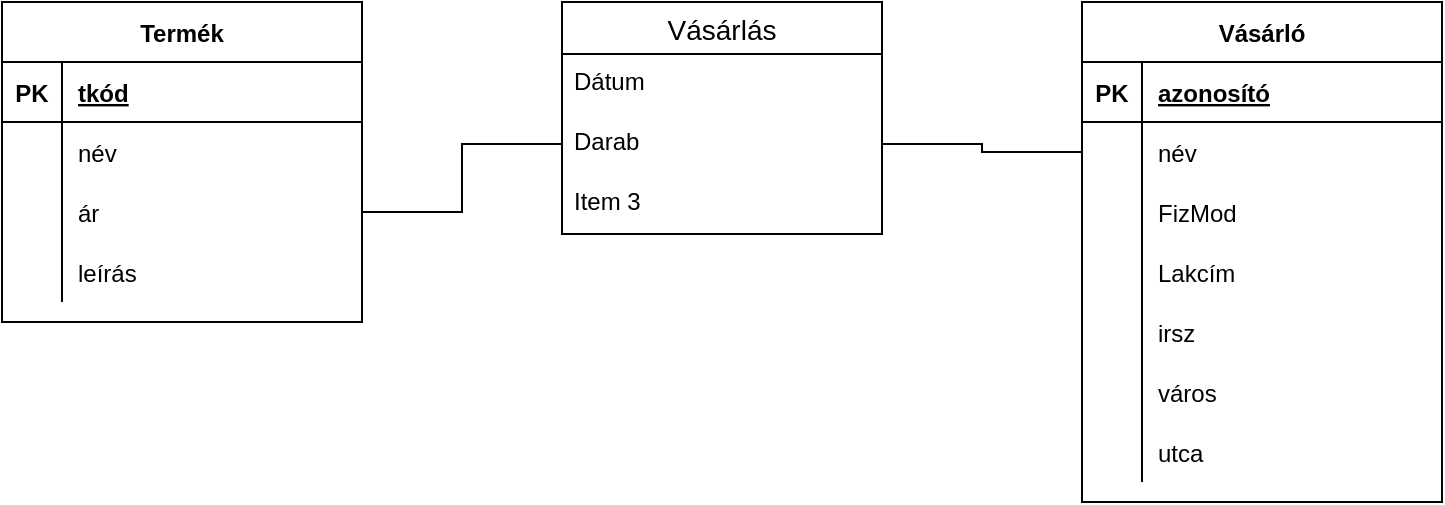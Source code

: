 <mxfile version="20.5.1" type="device"><diagram id="C5RBs43oDa-KdzZeNtuy" name="Page-1"><mxGraphModel dx="1038" dy="571" grid="1" gridSize="10" guides="1" tooltips="1" connect="1" arrows="1" fold="1" page="0" pageScale="1" pageWidth="827" pageHeight="1169" math="0" shadow="0"><root><mxCell id="WIyWlLk6GJQsqaUBKTNV-0"/><mxCell id="WIyWlLk6GJQsqaUBKTNV-1" parent="WIyWlLk6GJQsqaUBKTNV-0"/><mxCell id="GbVckQGtG-X9XD_L6OzD-0" value="Vásárló" style="shape=table;startSize=30;container=1;collapsible=1;childLayout=tableLayout;fixedRows=1;rowLines=0;fontStyle=1;align=center;resizeLast=1;" parent="WIyWlLk6GJQsqaUBKTNV-1" vertex="1"><mxGeometry x="560" y="160" width="180" height="250" as="geometry"/></mxCell><mxCell id="GbVckQGtG-X9XD_L6OzD-1" value="" style="shape=tableRow;horizontal=0;startSize=0;swimlaneHead=0;swimlaneBody=0;fillColor=none;collapsible=0;dropTarget=0;points=[[0,0.5],[1,0.5]];portConstraint=eastwest;top=0;left=0;right=0;bottom=1;" parent="GbVckQGtG-X9XD_L6OzD-0" vertex="1"><mxGeometry y="30" width="180" height="30" as="geometry"/></mxCell><mxCell id="GbVckQGtG-X9XD_L6OzD-2" value="PK" style="shape=partialRectangle;connectable=0;fillColor=none;top=0;left=0;bottom=0;right=0;fontStyle=1;overflow=hidden;" parent="GbVckQGtG-X9XD_L6OzD-1" vertex="1"><mxGeometry width="30" height="30" as="geometry"><mxRectangle width="30" height="30" as="alternateBounds"/></mxGeometry></mxCell><mxCell id="GbVckQGtG-X9XD_L6OzD-3" value="azonosító" style="shape=partialRectangle;connectable=0;fillColor=none;top=0;left=0;bottom=0;right=0;align=left;spacingLeft=6;fontStyle=5;overflow=hidden;" parent="GbVckQGtG-X9XD_L6OzD-1" vertex="1"><mxGeometry x="30" width="150" height="30" as="geometry"><mxRectangle width="150" height="30" as="alternateBounds"/></mxGeometry></mxCell><mxCell id="GbVckQGtG-X9XD_L6OzD-4" value="" style="shape=tableRow;horizontal=0;startSize=0;swimlaneHead=0;swimlaneBody=0;fillColor=none;collapsible=0;dropTarget=0;points=[[0,0.5],[1,0.5]];portConstraint=eastwest;top=0;left=0;right=0;bottom=0;" parent="GbVckQGtG-X9XD_L6OzD-0" vertex="1"><mxGeometry y="60" width="180" height="30" as="geometry"/></mxCell><mxCell id="GbVckQGtG-X9XD_L6OzD-5" value="" style="shape=partialRectangle;connectable=0;fillColor=none;top=0;left=0;bottom=0;right=0;editable=1;overflow=hidden;" parent="GbVckQGtG-X9XD_L6OzD-4" vertex="1"><mxGeometry width="30" height="30" as="geometry"><mxRectangle width="30" height="30" as="alternateBounds"/></mxGeometry></mxCell><mxCell id="GbVckQGtG-X9XD_L6OzD-6" value="név" style="shape=partialRectangle;connectable=0;fillColor=none;top=0;left=0;bottom=0;right=0;align=left;spacingLeft=6;overflow=hidden;" parent="GbVckQGtG-X9XD_L6OzD-4" vertex="1"><mxGeometry x="30" width="150" height="30" as="geometry"><mxRectangle width="150" height="30" as="alternateBounds"/></mxGeometry></mxCell><mxCell id="GbVckQGtG-X9XD_L6OzD-7" value="" style="shape=tableRow;horizontal=0;startSize=0;swimlaneHead=0;swimlaneBody=0;fillColor=none;collapsible=0;dropTarget=0;points=[[0,0.5],[1,0.5]];portConstraint=eastwest;top=0;left=0;right=0;bottom=0;" parent="GbVckQGtG-X9XD_L6OzD-0" vertex="1"><mxGeometry y="90" width="180" height="30" as="geometry"/></mxCell><mxCell id="GbVckQGtG-X9XD_L6OzD-8" value="" style="shape=partialRectangle;connectable=0;fillColor=none;top=0;left=0;bottom=0;right=0;editable=1;overflow=hidden;" parent="GbVckQGtG-X9XD_L6OzD-7" vertex="1"><mxGeometry width="30" height="30" as="geometry"><mxRectangle width="30" height="30" as="alternateBounds"/></mxGeometry></mxCell><mxCell id="GbVckQGtG-X9XD_L6OzD-9" value="FizMod" style="shape=partialRectangle;connectable=0;fillColor=none;top=0;left=0;bottom=0;right=0;align=left;spacingLeft=6;overflow=hidden;" parent="GbVckQGtG-X9XD_L6OzD-7" vertex="1"><mxGeometry x="30" width="150" height="30" as="geometry"><mxRectangle width="150" height="30" as="alternateBounds"/></mxGeometry></mxCell><mxCell id="GbVckQGtG-X9XD_L6OzD-10" value="" style="shape=tableRow;horizontal=0;startSize=0;swimlaneHead=0;swimlaneBody=0;fillColor=none;collapsible=0;dropTarget=0;points=[[0,0.5],[1,0.5]];portConstraint=eastwest;top=0;left=0;right=0;bottom=0;" parent="GbVckQGtG-X9XD_L6OzD-0" vertex="1"><mxGeometry y="120" width="180" height="30" as="geometry"/></mxCell><mxCell id="GbVckQGtG-X9XD_L6OzD-11" value="" style="shape=partialRectangle;connectable=0;fillColor=none;top=0;left=0;bottom=0;right=0;editable=1;overflow=hidden;" parent="GbVckQGtG-X9XD_L6OzD-10" vertex="1"><mxGeometry width="30" height="30" as="geometry"><mxRectangle width="30" height="30" as="alternateBounds"/></mxGeometry></mxCell><mxCell id="GbVckQGtG-X9XD_L6OzD-12" value="Lakcím" style="shape=partialRectangle;connectable=0;fillColor=none;top=0;left=0;bottom=0;right=0;align=left;spacingLeft=6;overflow=hidden;" parent="GbVckQGtG-X9XD_L6OzD-10" vertex="1"><mxGeometry x="30" width="150" height="30" as="geometry"><mxRectangle width="150" height="30" as="alternateBounds"/></mxGeometry></mxCell><mxCell id="GbVckQGtG-X9XD_L6OzD-27" value="" style="shape=tableRow;horizontal=0;startSize=0;swimlaneHead=0;swimlaneBody=0;fillColor=none;collapsible=0;dropTarget=0;points=[[0,0.5],[1,0.5]];portConstraint=eastwest;top=0;left=0;right=0;bottom=0;" parent="GbVckQGtG-X9XD_L6OzD-0" vertex="1"><mxGeometry y="150" width="180" height="30" as="geometry"/></mxCell><mxCell id="GbVckQGtG-X9XD_L6OzD-28" value="" style="shape=partialRectangle;connectable=0;fillColor=none;top=0;left=0;bottom=0;right=0;editable=1;overflow=hidden;" parent="GbVckQGtG-X9XD_L6OzD-27" vertex="1"><mxGeometry width="30" height="30" as="geometry"><mxRectangle width="30" height="30" as="alternateBounds"/></mxGeometry></mxCell><mxCell id="GbVckQGtG-X9XD_L6OzD-29" value="irsz" style="shape=partialRectangle;connectable=0;fillColor=none;top=0;left=0;bottom=0;right=0;align=left;spacingLeft=6;overflow=hidden;" parent="GbVckQGtG-X9XD_L6OzD-27" vertex="1"><mxGeometry x="30" width="150" height="30" as="geometry"><mxRectangle width="150" height="30" as="alternateBounds"/></mxGeometry></mxCell><mxCell id="GbVckQGtG-X9XD_L6OzD-31" value="" style="shape=tableRow;horizontal=0;startSize=0;swimlaneHead=0;swimlaneBody=0;fillColor=none;collapsible=0;dropTarget=0;points=[[0,0.5],[1,0.5]];portConstraint=eastwest;top=0;left=0;right=0;bottom=0;" parent="GbVckQGtG-X9XD_L6OzD-0" vertex="1"><mxGeometry y="180" width="180" height="30" as="geometry"/></mxCell><mxCell id="GbVckQGtG-X9XD_L6OzD-32" value="" style="shape=partialRectangle;connectable=0;fillColor=none;top=0;left=0;bottom=0;right=0;editable=1;overflow=hidden;" parent="GbVckQGtG-X9XD_L6OzD-31" vertex="1"><mxGeometry width="30" height="30" as="geometry"><mxRectangle width="30" height="30" as="alternateBounds"/></mxGeometry></mxCell><mxCell id="GbVckQGtG-X9XD_L6OzD-33" value="város" style="shape=partialRectangle;connectable=0;fillColor=none;top=0;left=0;bottom=0;right=0;align=left;spacingLeft=6;overflow=hidden;" parent="GbVckQGtG-X9XD_L6OzD-31" vertex="1"><mxGeometry x="30" width="150" height="30" as="geometry"><mxRectangle width="150" height="30" as="alternateBounds"/></mxGeometry></mxCell><mxCell id="GbVckQGtG-X9XD_L6OzD-35" value="" style="shape=tableRow;horizontal=0;startSize=0;swimlaneHead=0;swimlaneBody=0;fillColor=none;collapsible=0;dropTarget=0;points=[[0,0.5],[1,0.5]];portConstraint=eastwest;top=0;left=0;right=0;bottom=0;" parent="GbVckQGtG-X9XD_L6OzD-0" vertex="1"><mxGeometry y="210" width="180" height="30" as="geometry"/></mxCell><mxCell id="GbVckQGtG-X9XD_L6OzD-36" value="" style="shape=partialRectangle;connectable=0;fillColor=none;top=0;left=0;bottom=0;right=0;editable=1;overflow=hidden;" parent="GbVckQGtG-X9XD_L6OzD-35" vertex="1"><mxGeometry width="30" height="30" as="geometry"><mxRectangle width="30" height="30" as="alternateBounds"/></mxGeometry></mxCell><mxCell id="GbVckQGtG-X9XD_L6OzD-37" value="utca" style="shape=partialRectangle;connectable=0;fillColor=none;top=0;left=0;bottom=0;right=0;align=left;spacingLeft=6;overflow=hidden;" parent="GbVckQGtG-X9XD_L6OzD-35" vertex="1"><mxGeometry x="30" width="150" height="30" as="geometry"><mxRectangle width="150" height="30" as="alternateBounds"/></mxGeometry></mxCell><mxCell id="GbVckQGtG-X9XD_L6OzD-13" value="Termék" style="shape=table;startSize=30;container=1;collapsible=1;childLayout=tableLayout;fixedRows=1;rowLines=0;fontStyle=1;align=center;resizeLast=1;" parent="WIyWlLk6GJQsqaUBKTNV-1" vertex="1"><mxGeometry x="20" y="160" width="180" height="160" as="geometry"/></mxCell><mxCell id="GbVckQGtG-X9XD_L6OzD-14" value="" style="shape=tableRow;horizontal=0;startSize=0;swimlaneHead=0;swimlaneBody=0;fillColor=none;collapsible=0;dropTarget=0;points=[[0,0.5],[1,0.5]];portConstraint=eastwest;top=0;left=0;right=0;bottom=1;" parent="GbVckQGtG-X9XD_L6OzD-13" vertex="1"><mxGeometry y="30" width="180" height="30" as="geometry"/></mxCell><mxCell id="GbVckQGtG-X9XD_L6OzD-15" value="PK" style="shape=partialRectangle;connectable=0;fillColor=none;top=0;left=0;bottom=0;right=0;fontStyle=1;overflow=hidden;" parent="GbVckQGtG-X9XD_L6OzD-14" vertex="1"><mxGeometry width="30" height="30" as="geometry"><mxRectangle width="30" height="30" as="alternateBounds"/></mxGeometry></mxCell><mxCell id="GbVckQGtG-X9XD_L6OzD-16" value="tkód" style="shape=partialRectangle;connectable=0;fillColor=none;top=0;left=0;bottom=0;right=0;align=left;spacingLeft=6;fontStyle=5;overflow=hidden;" parent="GbVckQGtG-X9XD_L6OzD-14" vertex="1"><mxGeometry x="30" width="150" height="30" as="geometry"><mxRectangle width="150" height="30" as="alternateBounds"/></mxGeometry></mxCell><mxCell id="GbVckQGtG-X9XD_L6OzD-17" value="" style="shape=tableRow;horizontal=0;startSize=0;swimlaneHead=0;swimlaneBody=0;fillColor=none;collapsible=0;dropTarget=0;points=[[0,0.5],[1,0.5]];portConstraint=eastwest;top=0;left=0;right=0;bottom=0;" parent="GbVckQGtG-X9XD_L6OzD-13" vertex="1"><mxGeometry y="60" width="180" height="30" as="geometry"/></mxCell><mxCell id="GbVckQGtG-X9XD_L6OzD-18" value="" style="shape=partialRectangle;connectable=0;fillColor=none;top=0;left=0;bottom=0;right=0;editable=1;overflow=hidden;" parent="GbVckQGtG-X9XD_L6OzD-17" vertex="1"><mxGeometry width="30" height="30" as="geometry"><mxRectangle width="30" height="30" as="alternateBounds"/></mxGeometry></mxCell><mxCell id="GbVckQGtG-X9XD_L6OzD-19" value="név" style="shape=partialRectangle;connectable=0;fillColor=none;top=0;left=0;bottom=0;right=0;align=left;spacingLeft=6;overflow=hidden;" parent="GbVckQGtG-X9XD_L6OzD-17" vertex="1"><mxGeometry x="30" width="150" height="30" as="geometry"><mxRectangle width="150" height="30" as="alternateBounds"/></mxGeometry></mxCell><mxCell id="GbVckQGtG-X9XD_L6OzD-20" value="" style="shape=tableRow;horizontal=0;startSize=0;swimlaneHead=0;swimlaneBody=0;fillColor=none;collapsible=0;dropTarget=0;points=[[0,0.5],[1,0.5]];portConstraint=eastwest;top=0;left=0;right=0;bottom=0;" parent="GbVckQGtG-X9XD_L6OzD-13" vertex="1"><mxGeometry y="90" width="180" height="30" as="geometry"/></mxCell><mxCell id="GbVckQGtG-X9XD_L6OzD-21" value="" style="shape=partialRectangle;connectable=0;fillColor=none;top=0;left=0;bottom=0;right=0;editable=1;overflow=hidden;" parent="GbVckQGtG-X9XD_L6OzD-20" vertex="1"><mxGeometry width="30" height="30" as="geometry"><mxRectangle width="30" height="30" as="alternateBounds"/></mxGeometry></mxCell><mxCell id="GbVckQGtG-X9XD_L6OzD-22" value="ár" style="shape=partialRectangle;connectable=0;fillColor=none;top=0;left=0;bottom=0;right=0;align=left;spacingLeft=6;overflow=hidden;" parent="GbVckQGtG-X9XD_L6OzD-20" vertex="1"><mxGeometry x="30" width="150" height="30" as="geometry"><mxRectangle width="150" height="30" as="alternateBounds"/></mxGeometry></mxCell><mxCell id="GbVckQGtG-X9XD_L6OzD-23" value="" style="shape=tableRow;horizontal=0;startSize=0;swimlaneHead=0;swimlaneBody=0;fillColor=none;collapsible=0;dropTarget=0;points=[[0,0.5],[1,0.5]];portConstraint=eastwest;top=0;left=0;right=0;bottom=0;" parent="GbVckQGtG-X9XD_L6OzD-13" vertex="1"><mxGeometry y="120" width="180" height="30" as="geometry"/></mxCell><mxCell id="GbVckQGtG-X9XD_L6OzD-24" value="" style="shape=partialRectangle;connectable=0;fillColor=none;top=0;left=0;bottom=0;right=0;editable=1;overflow=hidden;" parent="GbVckQGtG-X9XD_L6OzD-23" vertex="1"><mxGeometry width="30" height="30" as="geometry"><mxRectangle width="30" height="30" as="alternateBounds"/></mxGeometry></mxCell><mxCell id="GbVckQGtG-X9XD_L6OzD-25" value="leírás" style="shape=partialRectangle;connectable=0;fillColor=none;top=0;left=0;bottom=0;right=0;align=left;spacingLeft=6;overflow=hidden;" parent="GbVckQGtG-X9XD_L6OzD-23" vertex="1"><mxGeometry x="30" width="150" height="30" as="geometry"><mxRectangle width="150" height="30" as="alternateBounds"/></mxGeometry></mxCell><mxCell id="GbVckQGtG-X9XD_L6OzD-38" value="Vásárlás" style="swimlane;fontStyle=0;childLayout=stackLayout;horizontal=1;startSize=26;horizontalStack=0;resizeParent=1;resizeParentMax=0;resizeLast=0;collapsible=1;marginBottom=0;align=center;fontSize=14;" parent="WIyWlLk6GJQsqaUBKTNV-1" vertex="1"><mxGeometry x="300" y="160" width="160" height="116" as="geometry"/></mxCell><mxCell id="GbVckQGtG-X9XD_L6OzD-39" value="Dátum" style="text;strokeColor=none;fillColor=none;spacingLeft=4;spacingRight=4;overflow=hidden;rotatable=0;points=[[0,0.5],[1,0.5]];portConstraint=eastwest;fontSize=12;" parent="GbVckQGtG-X9XD_L6OzD-38" vertex="1"><mxGeometry y="26" width="160" height="30" as="geometry"/></mxCell><mxCell id="GbVckQGtG-X9XD_L6OzD-40" value="Darab" style="text;strokeColor=none;fillColor=none;spacingLeft=4;spacingRight=4;overflow=hidden;rotatable=0;points=[[0,0.5],[1,0.5]];portConstraint=eastwest;fontSize=12;" parent="GbVckQGtG-X9XD_L6OzD-38" vertex="1"><mxGeometry y="56" width="160" height="30" as="geometry"/></mxCell><mxCell id="GbVckQGtG-X9XD_L6OzD-41" value="Item 3" style="text;strokeColor=none;fillColor=none;spacingLeft=4;spacingRight=4;overflow=hidden;rotatable=0;points=[[0,0.5],[1,0.5]];portConstraint=eastwest;fontSize=12;" parent="GbVckQGtG-X9XD_L6OzD-38" vertex="1"><mxGeometry y="86" width="160" height="30" as="geometry"/></mxCell><mxCell id="ZefOzHFBNERnPgNUm9Rj-0" value="" style="endArrow=none;html=1;rounded=0;exitX=1;exitY=0.5;exitDx=0;exitDy=0;entryX=0;entryY=0.5;entryDx=0;entryDy=0;edgeStyle=orthogonalEdgeStyle;" edge="1" parent="WIyWlLk6GJQsqaUBKTNV-1" source="GbVckQGtG-X9XD_L6OzD-20" target="GbVckQGtG-X9XD_L6OzD-40"><mxGeometry width="50" height="50" relative="1" as="geometry"><mxPoint x="390" y="270" as="sourcePoint"/><mxPoint x="300" y="370" as="targetPoint"/></mxGeometry></mxCell><mxCell id="ZefOzHFBNERnPgNUm9Rj-1" value="" style="endArrow=none;html=1;rounded=0;entryX=0;entryY=0.5;entryDx=0;entryDy=0;exitX=1;exitY=0.5;exitDx=0;exitDy=0;edgeStyle=orthogonalEdgeStyle;" edge="1" parent="WIyWlLk6GJQsqaUBKTNV-1" source="GbVckQGtG-X9XD_L6OzD-40" target="GbVckQGtG-X9XD_L6OzD-4"><mxGeometry width="50" height="50" relative="1" as="geometry"><mxPoint x="490" y="210" as="sourcePoint"/><mxPoint x="440" y="220" as="targetPoint"/></mxGeometry></mxCell></root></mxGraphModel></diagram></mxfile>